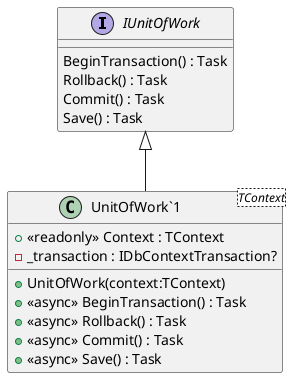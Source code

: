 @startuml
interface IUnitOfWork {
    BeginTransaction() : Task
    Rollback() : Task
    Commit() : Task
    Save() : Task
}
class "UnitOfWork`1"<TContext> {
    + <<readonly>> Context : TContext
    - _transaction : IDbContextTransaction?
    + UnitOfWork(context:TContext)
    + <<async>> BeginTransaction() : Task
    + <<async>> Rollback() : Task
    + <<async>> Commit() : Task
    + <<async>> Save() : Task
}
IUnitOfWork <|-- "UnitOfWork`1"
@enduml
